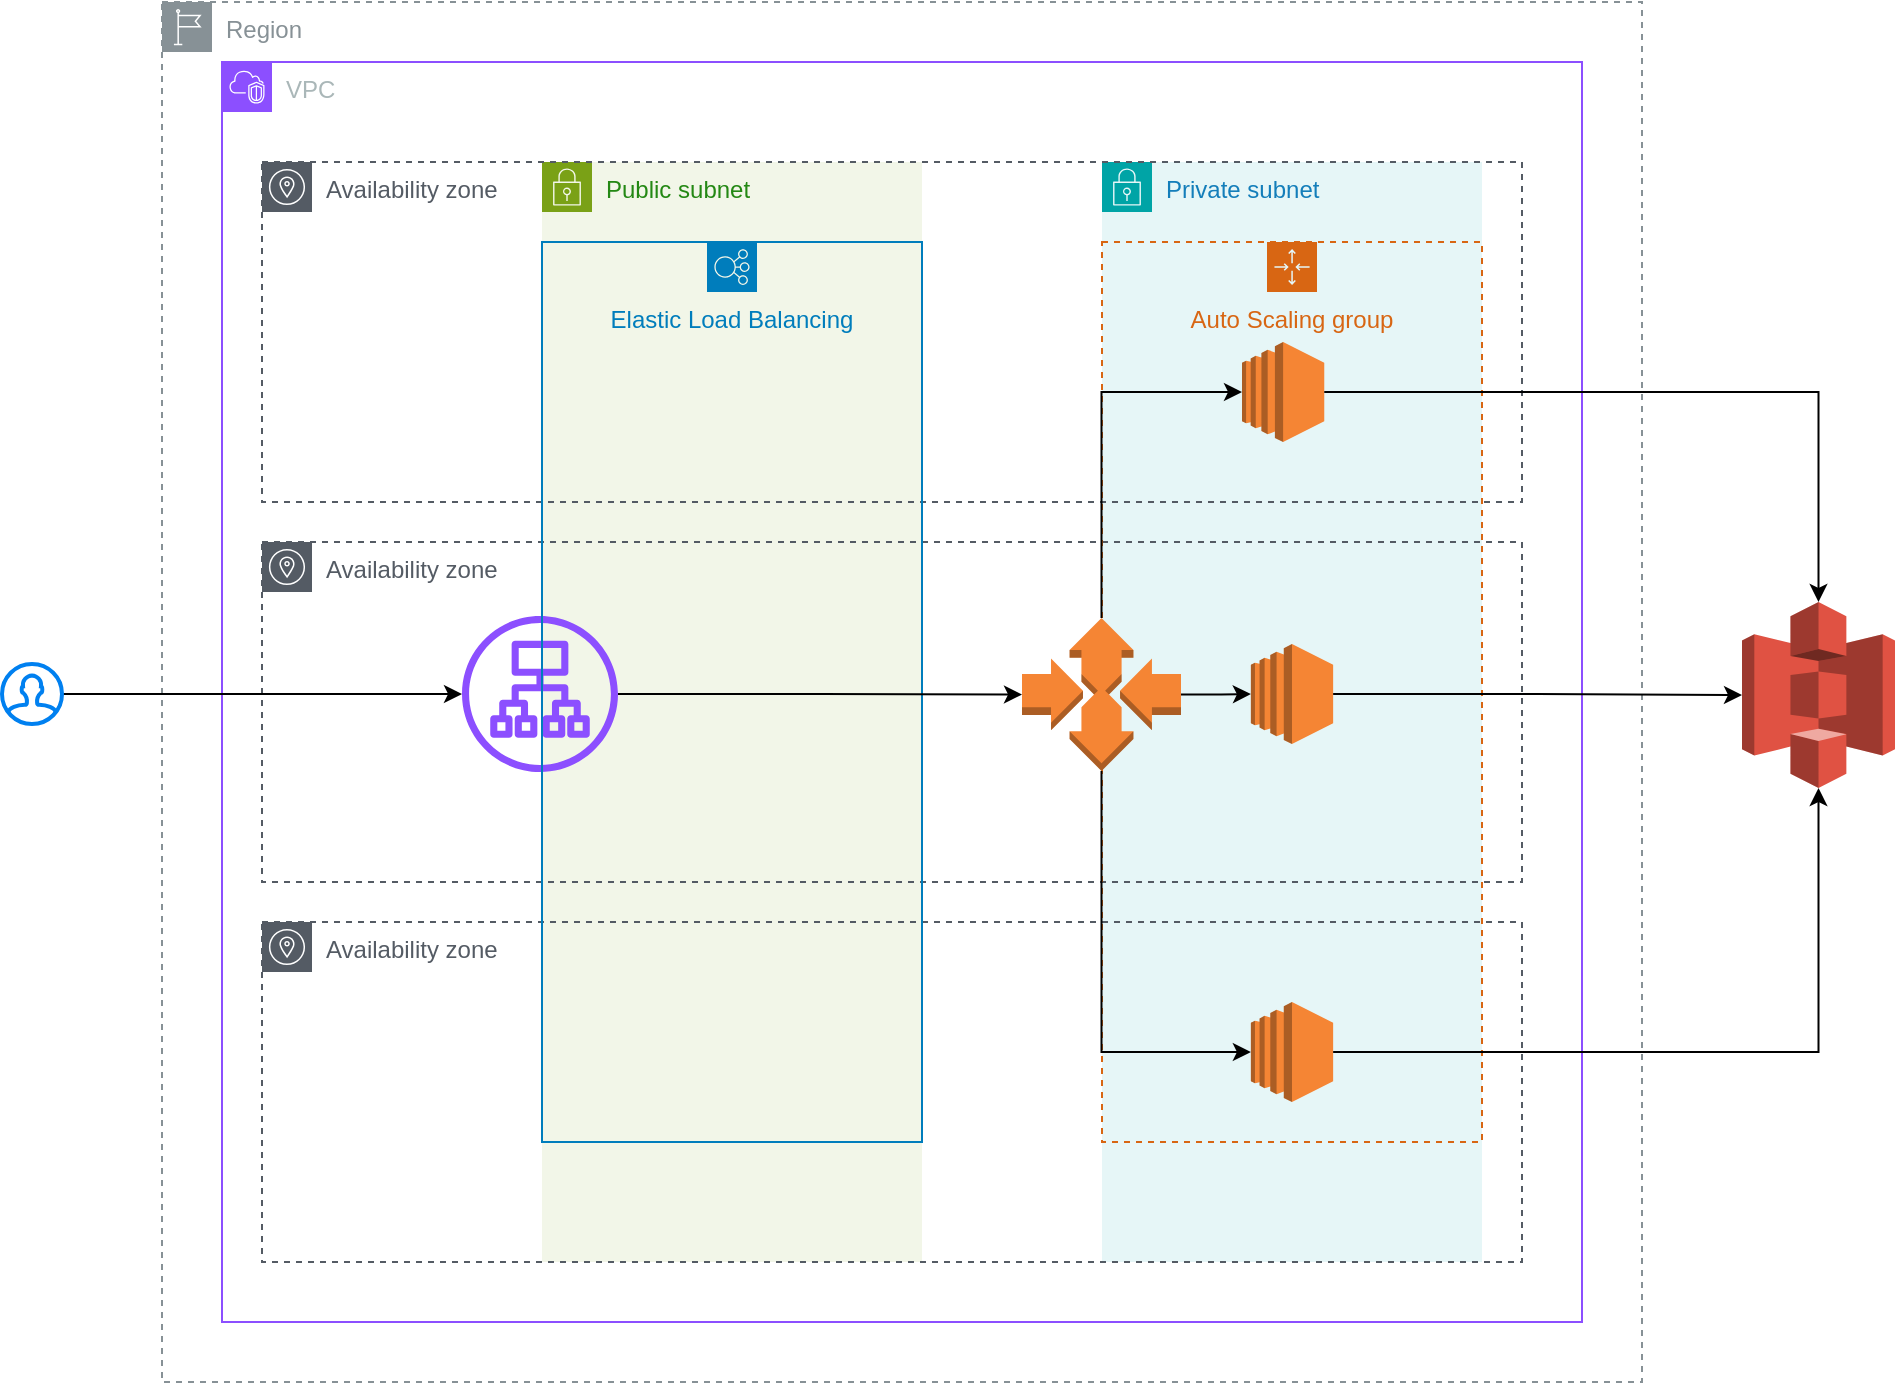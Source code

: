 <mxfile version="26.1.1">
  <diagram name="Página-1" id="cOGGaYVH6k75WTfQJcAd">
    <mxGraphModel dx="2192" dy="708" grid="1" gridSize="10" guides="1" tooltips="1" connect="1" arrows="1" fold="1" page="1" pageScale="1" pageWidth="827" pageHeight="1169" math="0" shadow="0">
      <root>
        <mxCell id="0" />
        <mxCell id="1" parent="0" />
        <mxCell id="AUFBeyaG6jMyzO9sZ9vq-1" value="Region" style="sketch=0;outlineConnect=0;gradientColor=none;html=1;whiteSpace=wrap;fontSize=12;fontStyle=0;shape=mxgraph.aws4.group;grIcon=mxgraph.aws4.group_region;strokeColor=#879196;fillColor=none;verticalAlign=top;align=left;spacingLeft=30;fontColor=#879196;dashed=1;" vertex="1" parent="1">
          <mxGeometry x="60" y="30" width="740" height="690" as="geometry" />
        </mxCell>
        <mxCell id="AUFBeyaG6jMyzO9sZ9vq-2" value="VPC" style="points=[[0,0],[0.25,0],[0.5,0],[0.75,0],[1,0],[1,0.25],[1,0.5],[1,0.75],[1,1],[0.75,1],[0.5,1],[0.25,1],[0,1],[0,0.75],[0,0.5],[0,0.25]];outlineConnect=0;gradientColor=none;html=1;whiteSpace=wrap;fontSize=12;fontStyle=0;container=1;pointerEvents=0;collapsible=0;recursiveResize=0;shape=mxgraph.aws4.group;grIcon=mxgraph.aws4.group_vpc2;strokeColor=#8C4FFF;fillColor=none;verticalAlign=top;align=left;spacingLeft=30;fontColor=#AAB7B8;dashed=0;" vertex="1" parent="1">
          <mxGeometry x="90" y="60" width="680" height="630" as="geometry" />
        </mxCell>
        <mxCell id="AUFBeyaG6jMyzO9sZ9vq-3" value="Private subnet" style="points=[[0,0],[0.25,0],[0.5,0],[0.75,0],[1,0],[1,0.25],[1,0.5],[1,0.75],[1,1],[0.75,1],[0.5,1],[0.25,1],[0,1],[0,0.75],[0,0.5],[0,0.25]];outlineConnect=0;gradientColor=none;html=1;whiteSpace=wrap;fontSize=12;fontStyle=0;container=1;pointerEvents=0;collapsible=0;recursiveResize=0;shape=mxgraph.aws4.group;grIcon=mxgraph.aws4.group_security_group;grStroke=0;strokeColor=#00A4A6;fillColor=#E6F6F7;verticalAlign=top;align=left;spacingLeft=30;fontColor=#147EBA;dashed=0;" vertex="1" parent="1">
          <mxGeometry x="530" y="110" width="190" height="550" as="geometry" />
        </mxCell>
        <mxCell id="AUFBeyaG6jMyzO9sZ9vq-4" value="Public subnet" style="points=[[0,0],[0.25,0],[0.5,0],[0.75,0],[1,0],[1,0.25],[1,0.5],[1,0.75],[1,1],[0.75,1],[0.5,1],[0.25,1],[0,1],[0,0.75],[0,0.5],[0,0.25]];outlineConnect=0;gradientColor=none;html=1;whiteSpace=wrap;fontSize=12;fontStyle=0;container=1;pointerEvents=0;collapsible=0;recursiveResize=0;shape=mxgraph.aws4.group;grIcon=mxgraph.aws4.group_security_group;grStroke=0;strokeColor=#7AA116;fillColor=#F2F6E8;verticalAlign=top;align=left;spacingLeft=30;fontColor=#248814;dashed=0;" vertex="1" parent="1">
          <mxGeometry x="250" y="110" width="190" height="550" as="geometry" />
        </mxCell>
        <mxCell id="AUFBeyaG6jMyzO9sZ9vq-5" value="Availability zone" style="sketch=0;outlineConnect=0;gradientColor=none;html=1;whiteSpace=wrap;fontSize=12;fontStyle=0;shape=mxgraph.aws4.group;grIcon=mxgraph.aws4.group_availability_zone;strokeColor=#545B64;fillColor=none;verticalAlign=top;align=left;spacingLeft=30;fontColor=#545B64;dashed=1;" vertex="1" parent="1">
          <mxGeometry x="110" y="110" width="630" height="170" as="geometry" />
        </mxCell>
        <mxCell id="AUFBeyaG6jMyzO9sZ9vq-10" value="Availability zone" style="sketch=0;outlineConnect=0;gradientColor=none;html=1;whiteSpace=wrap;fontSize=12;fontStyle=0;shape=mxgraph.aws4.group;grIcon=mxgraph.aws4.group_availability_zone;strokeColor=#545B64;fillColor=none;verticalAlign=top;align=left;spacingLeft=30;fontColor=#545B64;dashed=1;" vertex="1" parent="1">
          <mxGeometry x="110" y="300" width="630" height="170" as="geometry" />
        </mxCell>
        <mxCell id="AUFBeyaG6jMyzO9sZ9vq-11" value="Availability zone" style="sketch=0;outlineConnect=0;gradientColor=none;html=1;whiteSpace=wrap;fontSize=12;fontStyle=0;shape=mxgraph.aws4.group;grIcon=mxgraph.aws4.group_availability_zone;strokeColor=#545B64;fillColor=none;verticalAlign=top;align=left;spacingLeft=30;fontColor=#545B64;dashed=1;" vertex="1" parent="1">
          <mxGeometry x="110" y="490" width="630" height="170" as="geometry" />
        </mxCell>
        <mxCell id="AUFBeyaG6jMyzO9sZ9vq-12" value="" style="sketch=0;outlineConnect=0;fontColor=#232F3E;gradientColor=none;fillColor=#8C4FFF;strokeColor=none;dashed=0;verticalLabelPosition=bottom;verticalAlign=top;align=center;html=1;fontSize=12;fontStyle=0;aspect=fixed;pointerEvents=1;shape=mxgraph.aws4.application_load_balancer;" vertex="1" parent="1">
          <mxGeometry x="210" y="337" width="78" height="78" as="geometry" />
        </mxCell>
        <mxCell id="AUFBeyaG6jMyzO9sZ9vq-13" value="Elastic Load Balancing" style="sketch=0;outlineConnect=0;gradientColor=none;html=1;whiteSpace=wrap;fontSize=12;fontStyle=0;shape=mxgraph.aws4.groupCenter;grIcon=mxgraph.aws4.group_elastic_load_balancing;grStroke=1;strokeColor=#007DBC;fillColor=none;verticalAlign=top;align=center;fontColor=#007DBC;dashed=0;spacingTop=25;" vertex="1" parent="1">
          <mxGeometry x="250" y="150" width="190" height="450" as="geometry" />
        </mxCell>
        <mxCell id="AUFBeyaG6jMyzO9sZ9vq-15" value="Auto Scaling group" style="points=[[0,0],[0.25,0],[0.5,0],[0.75,0],[1,0],[1,0.25],[1,0.5],[1,0.75],[1,1],[0.75,1],[0.5,1],[0.25,1],[0,1],[0,0.75],[0,0.5],[0,0.25]];outlineConnect=0;gradientColor=none;html=1;whiteSpace=wrap;fontSize=12;fontStyle=0;container=1;pointerEvents=0;collapsible=0;recursiveResize=0;shape=mxgraph.aws4.groupCenter;grIcon=mxgraph.aws4.group_auto_scaling_group;grStroke=1;strokeColor=#D86613;fillColor=none;verticalAlign=top;align=center;fontColor=#D86613;dashed=1;spacingTop=25;" vertex="1" parent="1">
          <mxGeometry x="530" y="150" width="190" height="450" as="geometry" />
        </mxCell>
        <mxCell id="AUFBeyaG6jMyzO9sZ9vq-17" value="" style="outlineConnect=0;dashed=0;verticalLabelPosition=bottom;verticalAlign=top;align=center;html=1;shape=mxgraph.aws3.ec2;fillColor=#F58534;gradientColor=none;" vertex="1" parent="AUFBeyaG6jMyzO9sZ9vq-15">
          <mxGeometry x="70" y="50" width="41.13" height="50" as="geometry" />
        </mxCell>
        <mxCell id="AUFBeyaG6jMyzO9sZ9vq-18" value="" style="outlineConnect=0;dashed=0;verticalLabelPosition=bottom;verticalAlign=top;align=center;html=1;shape=mxgraph.aws3.ec2;fillColor=#F58534;gradientColor=none;" vertex="1" parent="AUFBeyaG6jMyzO9sZ9vq-15">
          <mxGeometry x="74.44" y="201" width="41.13" height="50" as="geometry" />
        </mxCell>
        <mxCell id="AUFBeyaG6jMyzO9sZ9vq-19" value="" style="outlineConnect=0;dashed=0;verticalLabelPosition=bottom;verticalAlign=top;align=center;html=1;shape=mxgraph.aws3.ec2;fillColor=#F58534;gradientColor=none;" vertex="1" parent="AUFBeyaG6jMyzO9sZ9vq-15">
          <mxGeometry x="74.44" y="380" width="41.13" height="50" as="geometry" />
        </mxCell>
        <mxCell id="AUFBeyaG6jMyzO9sZ9vq-22" style="edgeStyle=orthogonalEdgeStyle;rounded=0;orthogonalLoop=1;jettySize=auto;html=1;" edge="1" parent="1" source="AUFBeyaG6jMyzO9sZ9vq-16" target="AUFBeyaG6jMyzO9sZ9vq-18">
          <mxGeometry relative="1" as="geometry" />
        </mxCell>
        <mxCell id="AUFBeyaG6jMyzO9sZ9vq-16" value="" style="outlineConnect=0;dashed=0;verticalLabelPosition=bottom;verticalAlign=top;align=center;html=1;shape=mxgraph.aws3.auto_scaling;fillColor=#F58534;gradientColor=none;" vertex="1" parent="1">
          <mxGeometry x="490" y="338" width="79.5" height="76.5" as="geometry" />
        </mxCell>
        <mxCell id="AUFBeyaG6jMyzO9sZ9vq-20" style="edgeStyle=orthogonalEdgeStyle;rounded=0;orthogonalLoop=1;jettySize=auto;html=1;entryX=0;entryY=0.5;entryDx=0;entryDy=0;entryPerimeter=0;" edge="1" parent="1" source="AUFBeyaG6jMyzO9sZ9vq-16" target="AUFBeyaG6jMyzO9sZ9vq-17">
          <mxGeometry relative="1" as="geometry">
            <Array as="points">
              <mxPoint x="530" y="225" />
            </Array>
          </mxGeometry>
        </mxCell>
        <mxCell id="AUFBeyaG6jMyzO9sZ9vq-21" style="edgeStyle=orthogonalEdgeStyle;rounded=0;orthogonalLoop=1;jettySize=auto;html=1;entryX=0;entryY=0.5;entryDx=0;entryDy=0;entryPerimeter=0;" edge="1" parent="1" source="AUFBeyaG6jMyzO9sZ9vq-16" target="AUFBeyaG6jMyzO9sZ9vq-19">
          <mxGeometry relative="1" as="geometry">
            <Array as="points">
              <mxPoint x="530" y="555" />
            </Array>
          </mxGeometry>
        </mxCell>
        <mxCell id="AUFBeyaG6jMyzO9sZ9vq-24" style="edgeStyle=orthogonalEdgeStyle;rounded=0;orthogonalLoop=1;jettySize=auto;html=1;entryX=0;entryY=0.5;entryDx=0;entryDy=0;entryPerimeter=0;" edge="1" parent="1" source="AUFBeyaG6jMyzO9sZ9vq-12" target="AUFBeyaG6jMyzO9sZ9vq-16">
          <mxGeometry relative="1" as="geometry" />
        </mxCell>
        <mxCell id="AUFBeyaG6jMyzO9sZ9vq-25" value="" style="outlineConnect=0;dashed=0;verticalLabelPosition=bottom;verticalAlign=top;align=center;html=1;shape=mxgraph.aws3.s3;fillColor=#E05243;gradientColor=none;" vertex="1" parent="1">
          <mxGeometry x="850" y="330" width="76.5" height="93" as="geometry" />
        </mxCell>
        <mxCell id="AUFBeyaG6jMyzO9sZ9vq-26" style="edgeStyle=orthogonalEdgeStyle;rounded=0;orthogonalLoop=1;jettySize=auto;html=1;" edge="1" parent="1" source="AUFBeyaG6jMyzO9sZ9vq-17" target="AUFBeyaG6jMyzO9sZ9vq-25">
          <mxGeometry relative="1" as="geometry" />
        </mxCell>
        <mxCell id="AUFBeyaG6jMyzO9sZ9vq-27" style="edgeStyle=orthogonalEdgeStyle;rounded=0;orthogonalLoop=1;jettySize=auto;html=1;" edge="1" parent="1" source="AUFBeyaG6jMyzO9sZ9vq-19" target="AUFBeyaG6jMyzO9sZ9vq-25">
          <mxGeometry relative="1" as="geometry" />
        </mxCell>
        <mxCell id="AUFBeyaG6jMyzO9sZ9vq-28" style="edgeStyle=orthogonalEdgeStyle;rounded=0;orthogonalLoop=1;jettySize=auto;html=1;" edge="1" parent="1" source="AUFBeyaG6jMyzO9sZ9vq-18" target="AUFBeyaG6jMyzO9sZ9vq-25">
          <mxGeometry relative="1" as="geometry" />
        </mxCell>
        <mxCell id="AUFBeyaG6jMyzO9sZ9vq-30" style="edgeStyle=orthogonalEdgeStyle;rounded=0;orthogonalLoop=1;jettySize=auto;html=1;" edge="1" parent="1" source="AUFBeyaG6jMyzO9sZ9vq-29" target="AUFBeyaG6jMyzO9sZ9vq-12">
          <mxGeometry relative="1" as="geometry" />
        </mxCell>
        <mxCell id="AUFBeyaG6jMyzO9sZ9vq-29" value="" style="html=1;verticalLabelPosition=bottom;align=center;labelBackgroundColor=#ffffff;verticalAlign=top;strokeWidth=2;strokeColor=#0080F0;shadow=0;dashed=0;shape=mxgraph.ios7.icons.user;" vertex="1" parent="1">
          <mxGeometry x="-20" y="361" width="30" height="30" as="geometry" />
        </mxCell>
      </root>
    </mxGraphModel>
  </diagram>
</mxfile>
